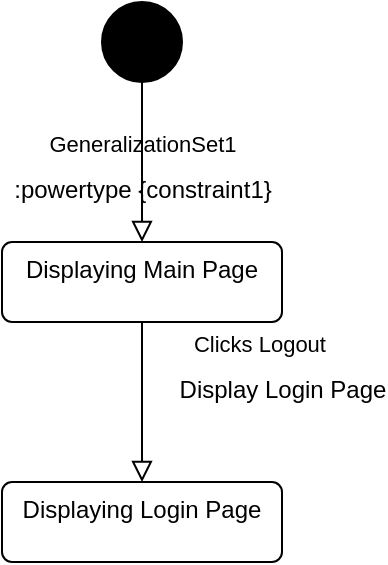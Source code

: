 <mxfile version="24.7.5">
  <diagram name="Page-1" id="LHzgUW323oZ9Aymxxrr9">
    <mxGraphModel dx="880" dy="468" grid="1" gridSize="10" guides="1" tooltips="1" connect="1" arrows="1" fold="1" page="1" pageScale="1" pageWidth="4681" pageHeight="3300" math="0" shadow="0">
      <root>
        <mxCell id="0" />
        <mxCell id="1" parent="0" />
        <mxCell id="Z5a6q94vaEnWEu7W9BFh-1" value="" style="ellipse;fillColor=strokeColor;html=1;" vertex="1" parent="1">
          <mxGeometry x="440" width="40" height="40" as="geometry" />
        </mxCell>
        <mxCell id="Z5a6q94vaEnWEu7W9BFh-3" value="GeneralizationSet1" style="endArrow=block;html=1;rounded=0;align=center;verticalAlign=bottom;endFill=0;labelBackgroundColor=none;endSize=8;exitX=0.5;exitY=1;exitDx=0;exitDy=0;" edge="1" parent="1" source="Z5a6q94vaEnWEu7W9BFh-1">
          <mxGeometry relative="1" as="geometry">
            <mxPoint x="370" y="230" as="sourcePoint" />
            <mxPoint x="460" y="120" as="targetPoint" />
          </mxGeometry>
        </mxCell>
        <mxCell id="Z5a6q94vaEnWEu7W9BFh-4" value=":powertype {constraint1}" style="resizable=0;html=1;align=center;verticalAlign=top;labelBackgroundColor=none;" connectable="0" vertex="1" parent="Z5a6q94vaEnWEu7W9BFh-3">
          <mxGeometry relative="1" as="geometry" />
        </mxCell>
        <mxCell id="Z5a6q94vaEnWEu7W9BFh-5" value="Displaying Main Page" style="html=1;align=center;verticalAlign=top;rounded=1;absoluteArcSize=1;arcSize=10;dashed=0;whiteSpace=wrap;" vertex="1" parent="1">
          <mxGeometry x="390" y="120" width="140" height="40" as="geometry" />
        </mxCell>
        <mxCell id="Z5a6q94vaEnWEu7W9BFh-8" value="Clicks Logout&amp;nbsp;" style="endArrow=block;html=1;rounded=0;align=center;verticalAlign=bottom;endFill=0;labelBackgroundColor=none;endSize=8;exitX=0.5;exitY=1;exitDx=0;exitDy=0;" edge="1" parent="1" source="Z5a6q94vaEnWEu7W9BFh-5">
          <mxGeometry x="-0.5" y="60" relative="1" as="geometry">
            <mxPoint x="370" y="230" as="sourcePoint" />
            <mxPoint x="460" y="240" as="targetPoint" />
            <mxPoint as="offset" />
          </mxGeometry>
        </mxCell>
        <mxCell id="Z5a6q94vaEnWEu7W9BFh-9" value="Display Login Page" style="resizable=0;html=1;align=center;verticalAlign=top;labelBackgroundColor=none;" connectable="0" vertex="1" parent="Z5a6q94vaEnWEu7W9BFh-8">
          <mxGeometry relative="1" as="geometry">
            <mxPoint x="70" y="-20" as="offset" />
          </mxGeometry>
        </mxCell>
        <mxCell id="Z5a6q94vaEnWEu7W9BFh-10" value="Displaying Login Page" style="html=1;align=center;verticalAlign=top;rounded=1;absoluteArcSize=1;arcSize=10;dashed=0;whiteSpace=wrap;" vertex="1" parent="1">
          <mxGeometry x="390" y="240" width="140" height="40" as="geometry" />
        </mxCell>
      </root>
    </mxGraphModel>
  </diagram>
</mxfile>
